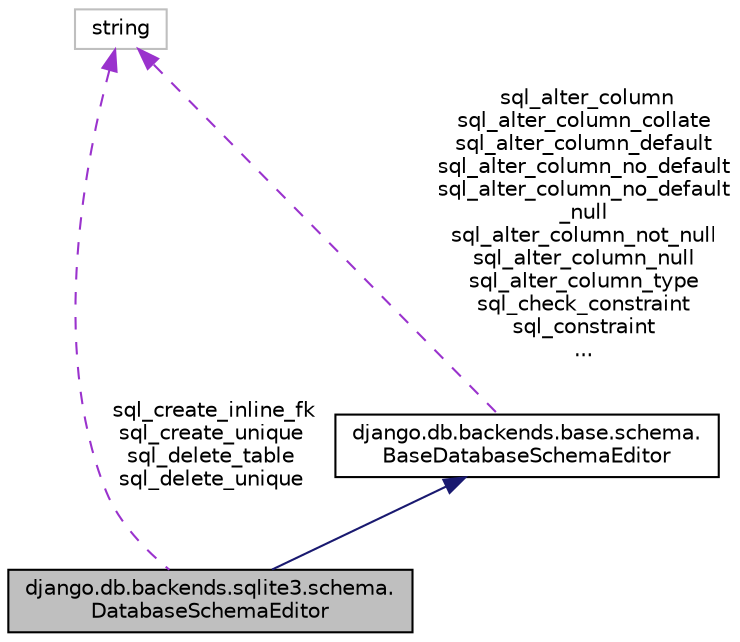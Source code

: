 digraph "django.db.backends.sqlite3.schema.DatabaseSchemaEditor"
{
 // LATEX_PDF_SIZE
  edge [fontname="Helvetica",fontsize="10",labelfontname="Helvetica",labelfontsize="10"];
  node [fontname="Helvetica",fontsize="10",shape=record];
  Node1 [label="django.db.backends.sqlite3.schema.\lDatabaseSchemaEditor",height=0.2,width=0.4,color="black", fillcolor="grey75", style="filled", fontcolor="black",tooltip=" "];
  Node2 -> Node1 [dir="back",color="midnightblue",fontsize="10",style="solid",fontname="Helvetica"];
  Node2 [label="django.db.backends.base.schema.\lBaseDatabaseSchemaEditor",height=0.2,width=0.4,color="black", fillcolor="white", style="filled",URL="$classdjango_1_1db_1_1backends_1_1base_1_1schema_1_1_base_database_schema_editor.html",tooltip=" "];
  Node3 -> Node2 [dir="back",color="darkorchid3",fontsize="10",style="dashed",label=" sql_alter_column\nsql_alter_column_collate\nsql_alter_column_default\nsql_alter_column_no_default\nsql_alter_column_no_default\l_null\nsql_alter_column_not_null\nsql_alter_column_null\nsql_alter_column_type\nsql_check_constraint\nsql_constraint\n..." ,fontname="Helvetica"];
  Node3 [label="string",height=0.2,width=0.4,color="grey75", fillcolor="white", style="filled",tooltip=" "];
  Node3 -> Node1 [dir="back",color="darkorchid3",fontsize="10",style="dashed",label=" sql_create_inline_fk\nsql_create_unique\nsql_delete_table\nsql_delete_unique" ,fontname="Helvetica"];
}
